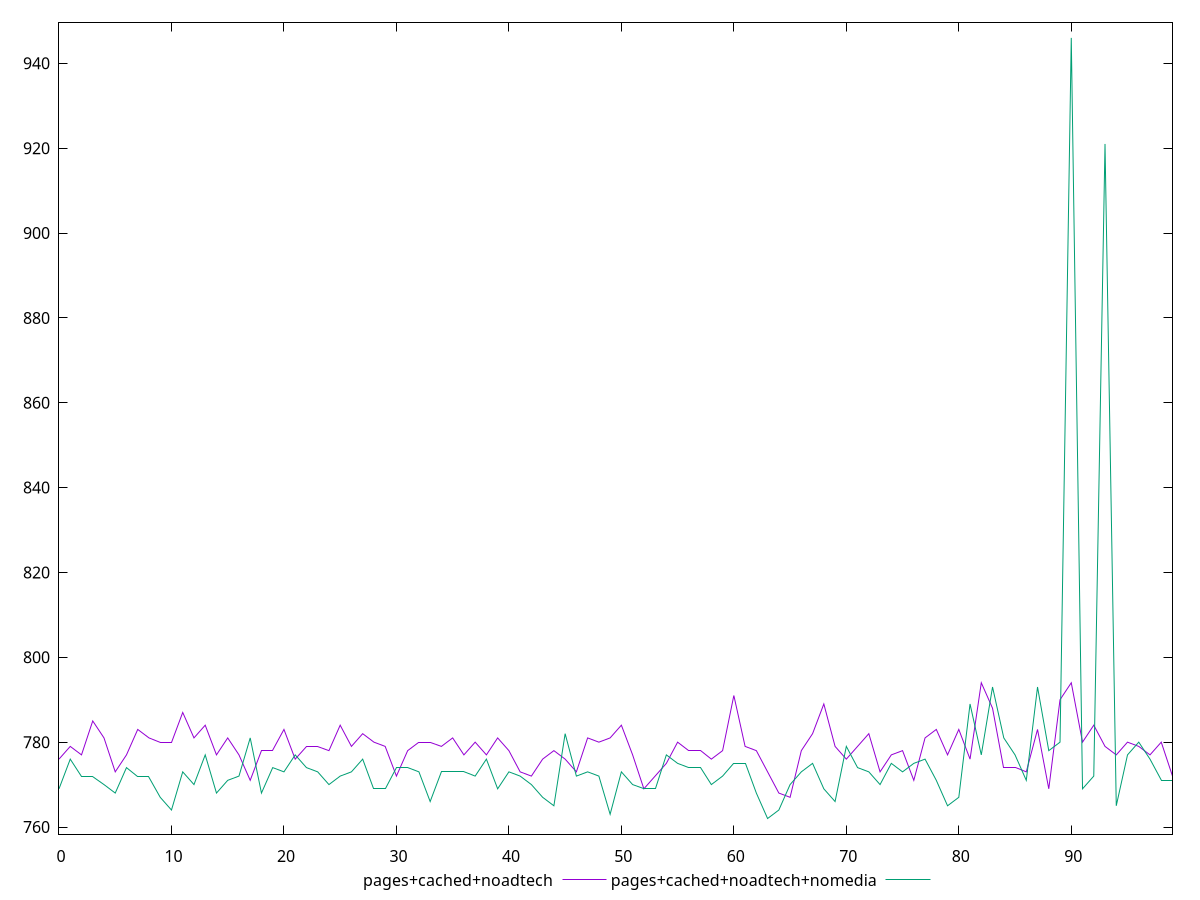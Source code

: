 reset

$pagesCachedNoadtech <<EOF
0 776
1 779
2 777
3 785
4 781
5 773
6 777
7 783
8 781
9 780
10 780
11 787
12 781
13 784
14 777
15 781
16 777
17 771
18 778
19 778
20 783
21 776
22 779
23 779
24 778
25 784
26 779
27 782
28 780
29 779
30 772
31 778
32 780
33 780
34 779
35 781
36 777
37 780
38 777
39 781
40 778
41 773
42 772
43 776
44 778
45 776
46 773
47 781
48 780
49 781
50 784
51 777
52 769
53 772
54 775
55 780
56 778
57 778
58 776
59 778
60 791
61 779
62 778
63 773
64 768
65 767
66 778
67 782
68 789
69 779
70 776
71 779
72 782
73 773
74 777
75 778
76 771
77 781
78 783
79 777
80 783
81 776
82 794
83 788
84 774
85 774
86 773
87 783
88 769
89 790
90 794
91 780
92 784
93 779
94 777
95 780
96 779
97 777
98 780
99 772
EOF

$pagesCachedNoadtechNomedia <<EOF
0 769
1 776
2 772
3 772
4 770
5 768
6 774
7 772
8 772
9 767
10 764
11 773
12 770
13 777
14 768
15 771
16 772
17 781
18 768
19 774
20 773
21 777
22 774
23 773
24 770
25 772
26 773
27 776
28 769
29 769
30 774
31 774
32 773
33 766
34 773
35 773
36 773
37 772
38 776
39 769
40 773
41 772
42 770
43 767
44 765
45 782
46 772
47 773
48 772
49 763
50 773
51 770
52 769
53 769
54 777
55 775
56 774
57 774
58 770
59 772
60 775
61 775
62 768
63 762
64 764
65 770
66 773
67 775
68 769
69 766
70 779
71 774
72 773
73 770
74 775
75 773
76 775
77 776
78 771
79 765
80 767
81 789
82 777
83 793
84 781
85 777
86 771
87 793
88 778
89 780
90 946
91 769
92 772
93 921
94 765
95 777
96 780
97 776
98 771
99 771
EOF

set key outside below
set xrange [0:99]
set yrange [758.32:949.68]
set trange [758.32:949.68]
set terminal svg size 640, 520 enhanced background rgb 'white'
set output "report_00025_2021-02-22T21:38:55.199Z/uses-rel-preload/comparison/line/2_vs_3.svg"

plot $pagesCachedNoadtech title "pages+cached+noadtech" with line, \
     $pagesCachedNoadtechNomedia title "pages+cached+noadtech+nomedia" with line

reset
